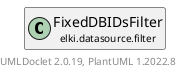 @startuml
    remove .*\.(Instance|Par|Parameterizer|Factory)$
    set namespaceSeparator none
    hide empty fields
    hide empty methods

    class "<size:14>FixedDBIDsFilter.Par\n<size:10>elki.datasource.filter" as elki.datasource.filter.FixedDBIDsFilter.Par [[FixedDBIDsFilter.Par.html]] {
        {static} +IDSTART_ID: OptionID
        ~startid: int
        +configure(Parameterization): void
        +make(): FixedDBIDsFilter
    }

    interface "<size:14>Parameterizer\n<size:10>elki.utilities.optionhandling" as elki.utilities.optionhandling.Parameterizer [[../../utilities/optionhandling/Parameterizer.html]] {
        {abstract} +make(): Object
    }
    class "<size:14>FixedDBIDsFilter\n<size:10>elki.datasource.filter" as elki.datasource.filter.FixedDBIDsFilter [[FixedDBIDsFilter.html]]

    elki.utilities.optionhandling.Parameterizer <|.. elki.datasource.filter.FixedDBIDsFilter.Par
    elki.datasource.filter.FixedDBIDsFilter +-- elki.datasource.filter.FixedDBIDsFilter.Par

    center footer UMLDoclet 2.0.19, PlantUML 1.2022.8
@enduml
